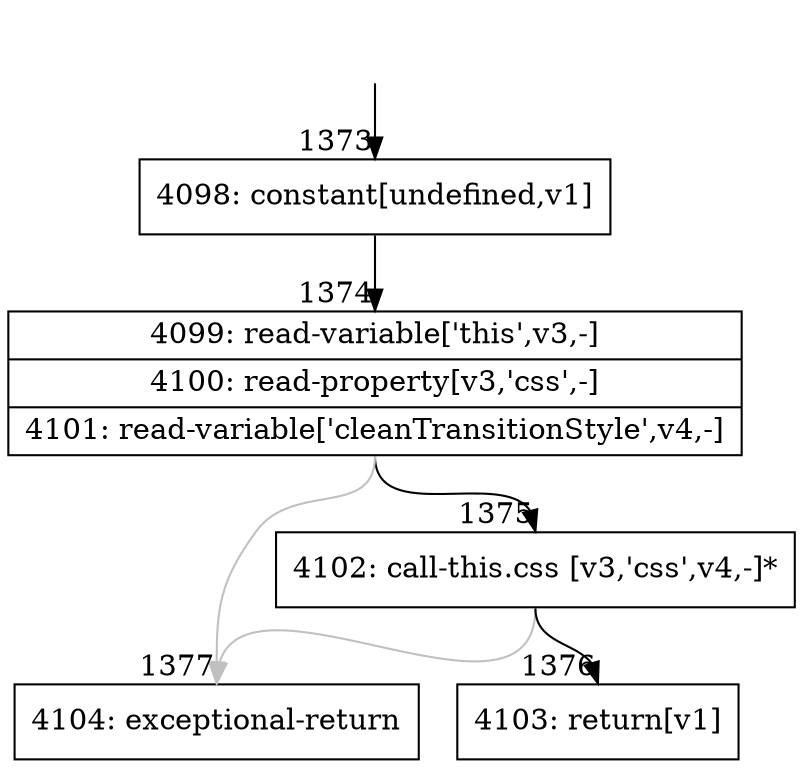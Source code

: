 digraph {
rankdir="TD"
BB_entry125[shape=none,label=""];
BB_entry125 -> BB1373 [tailport=s, headport=n, headlabel="    1373"]
BB1373 [shape=record label="{4098: constant[undefined,v1]}" ] 
BB1373 -> BB1374 [tailport=s, headport=n, headlabel="      1374"]
BB1374 [shape=record label="{4099: read-variable['this',v3,-]|4100: read-property[v3,'css',-]|4101: read-variable['cleanTransitionStyle',v4,-]}" ] 
BB1374 -> BB1375 [tailport=s, headport=n, headlabel="      1375"]
BB1374 -> BB1377 [tailport=s, headport=n, color=gray, headlabel="      1377"]
BB1375 [shape=record label="{4102: call-this.css [v3,'css',v4,-]*}" ] 
BB1375 -> BB1376 [tailport=s, headport=n, headlabel="      1376"]
BB1375 -> BB1377 [tailport=s, headport=n, color=gray]
BB1376 [shape=record label="{4103: return[v1]}" ] 
BB1377 [shape=record label="{4104: exceptional-return}" ] 
//#$~ 1919
}
